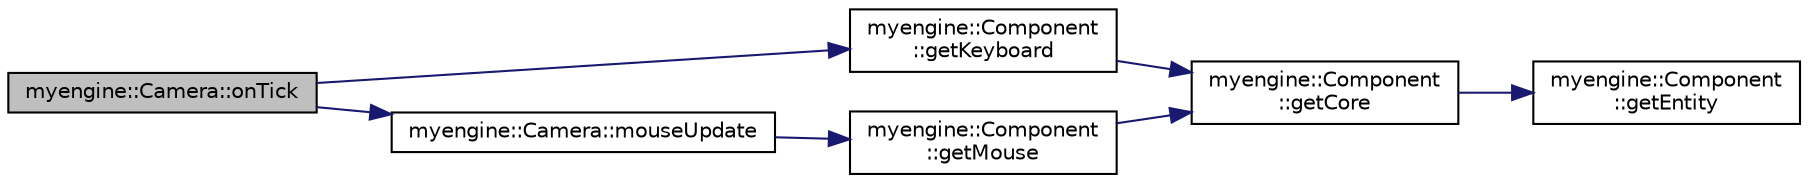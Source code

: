 digraph "myengine::Camera::onTick"
{
 // LATEX_PDF_SIZE
  edge [fontname="Helvetica",fontsize="10",labelfontname="Helvetica",labelfontsize="10"];
  node [fontname="Helvetica",fontsize="10",shape=record];
  rankdir="LR";
  Node1 [label="myengine::Camera::onTick",height=0.2,width=0.4,color="black", fillcolor="grey75", style="filled", fontcolor="black",tooltip="Updates Camera Position."];
  Node1 -> Node2 [color="midnightblue",fontsize="10",style="solid",fontname="Helvetica"];
  Node2 [label="myengine::Component\l::getKeyboard",height=0.2,width=0.4,color="black", fillcolor="white", style="filled",URL="$structmyengine_1_1_component.html#a86618ca85aca087c0efa99970b5e095a",tooltip="Returns the Keyboard."];
  Node2 -> Node3 [color="midnightblue",fontsize="10",style="solid",fontname="Helvetica"];
  Node3 [label="myengine::Component\l::getCore",height=0.2,width=0.4,color="black", fillcolor="white", style="filled",URL="$structmyengine_1_1_component.html#a2b80c2d91dac8f429f6b6f6305d7c5be",tooltip="Returns the Core."];
  Node3 -> Node4 [color="midnightblue",fontsize="10",style="solid",fontname="Helvetica"];
  Node4 [label="myengine::Component\l::getEntity",height=0.2,width=0.4,color="black", fillcolor="white", style="filled",URL="$structmyengine_1_1_component.html#af409385720cc0c533e8812e8857ba161",tooltip="Returns the Entity."];
  Node1 -> Node5 [color="midnightblue",fontsize="10",style="solid",fontname="Helvetica"];
  Node5 [label="myengine::Camera::mouseUpdate",height=0.2,width=0.4,color="black", fillcolor="white", style="filled",URL="$structmyengine_1_1_camera.html#a49c54915080685ce75a9edcbd8f5aa0e",tooltip="Updates Mouse Coordinates."];
  Node5 -> Node6 [color="midnightblue",fontsize="10",style="solid",fontname="Helvetica"];
  Node6 [label="myengine::Component\l::getMouse",height=0.2,width=0.4,color="black", fillcolor="white", style="filled",URL="$structmyengine_1_1_component.html#a6e32e07622ba5c510af149403b2176a4",tooltip="Returns the Mouse."];
  Node6 -> Node3 [color="midnightblue",fontsize="10",style="solid",fontname="Helvetica"];
}
